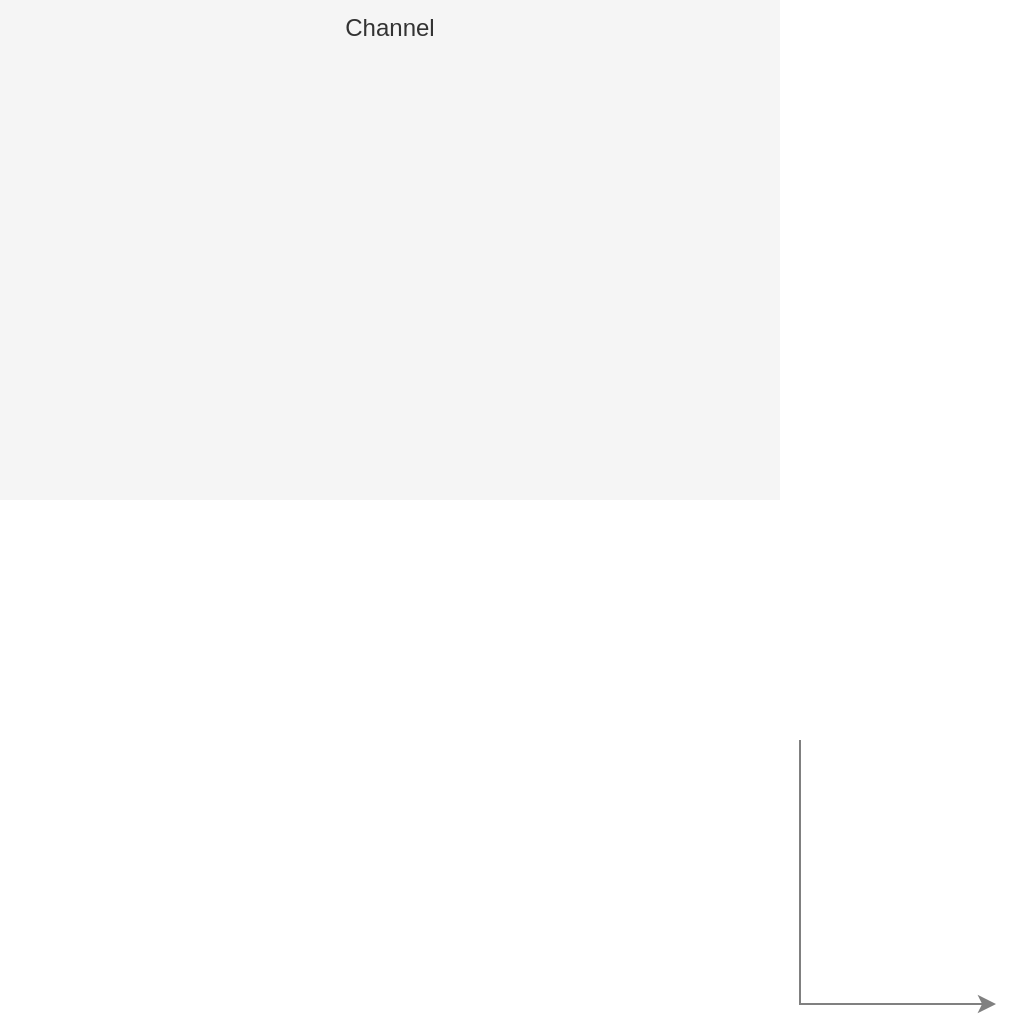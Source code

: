 <mxfile version="20.4.0" type="github">
  <diagram id="WI9T0HZ2pTsCkuznbFz-" name="Page-1">
    <mxGraphModel dx="853" dy="573" grid="1" gridSize="10" guides="1" tooltips="1" connect="1" arrows="1" fold="1" page="1" pageScale="1" pageWidth="1169" pageHeight="827" math="0" shadow="0">
      <root>
        <mxCell id="0" />
        <mxCell id="1" parent="0" />
        <mxCell id="AcxdMaKK0mU5kZiv2lnr-19" style="edgeStyle=orthogonalEdgeStyle;rounded=0;orthogonalLoop=1;jettySize=auto;html=1;strokeColor=#808080;" parent="1" edge="1">
          <mxGeometry relative="1" as="geometry">
            <Array as="points">
              <mxPoint x="660" y="562" />
            </Array>
            <mxPoint x="660" y="430" as="sourcePoint" />
            <mxPoint x="758.0" y="562" as="targetPoint" />
          </mxGeometry>
        </mxCell>
        <mxCell id="AcxdMaKK0mU5kZiv2lnr-17" style="edgeStyle=elbowEdgeStyle;rounded=0;orthogonalLoop=1;jettySize=auto;html=1;entryX=-0.016;entryY=0.49;entryDx=0;entryDy=0;entryPerimeter=0;elbow=vertical;strokeColor=#808080;" parent="1" edge="1">
          <mxGeometry relative="1" as="geometry">
            <mxPoint x="306.0" y="223.5" as="sourcePoint" />
            <mxPoint x="376.976" y="223.36" as="targetPoint" />
          </mxGeometry>
        </mxCell>
        <mxCell id="AcxdMaKK0mU5kZiv2lnr-4" value="Channel" style="rounded=0;whiteSpace=wrap;html=1;fillColor=#f5f5f5;strokeColor=none;fontColor=#333333;verticalAlign=top;" parent="1" vertex="1">
          <mxGeometry x="260" y="60" width="390" height="250" as="geometry" />
        </mxCell>
      </root>
    </mxGraphModel>
  </diagram>
</mxfile>
